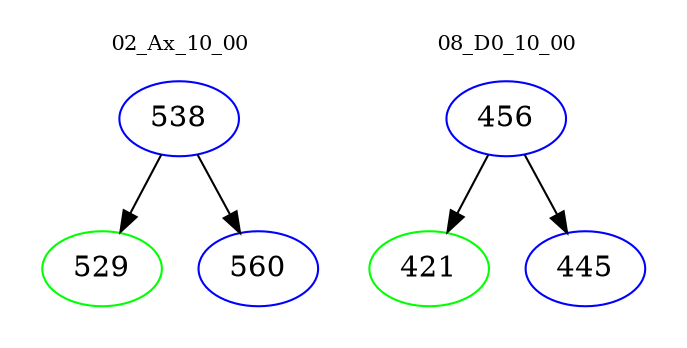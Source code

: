 digraph{
subgraph cluster_0 {
color = white
label = "02_Ax_10_00";
fontsize=10;
T0_538 [label="538", color="blue"]
T0_538 -> T0_529 [color="black"]
T0_529 [label="529", color="green"]
T0_538 -> T0_560 [color="black"]
T0_560 [label="560", color="blue"]
}
subgraph cluster_1 {
color = white
label = "08_D0_10_00";
fontsize=10;
T1_456 [label="456", color="blue"]
T1_456 -> T1_421 [color="black"]
T1_421 [label="421", color="green"]
T1_456 -> T1_445 [color="black"]
T1_445 [label="445", color="blue"]
}
}
